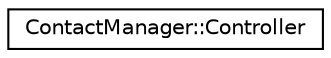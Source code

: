 digraph "Grafische Darstellung der Klassenhierarchie"
{
  edge [fontname="Helvetica",fontsize="10",labelfontname="Helvetica",labelfontsize="10"];
  node [fontname="Helvetica",fontsize="10",shape=record];
  rankdir="LR";
  Node0 [label="ContactManager::Controller",height=0.2,width=0.4,color="black", fillcolor="white", style="filled",URL="$classContactManager_1_1Controller.html"];
}
